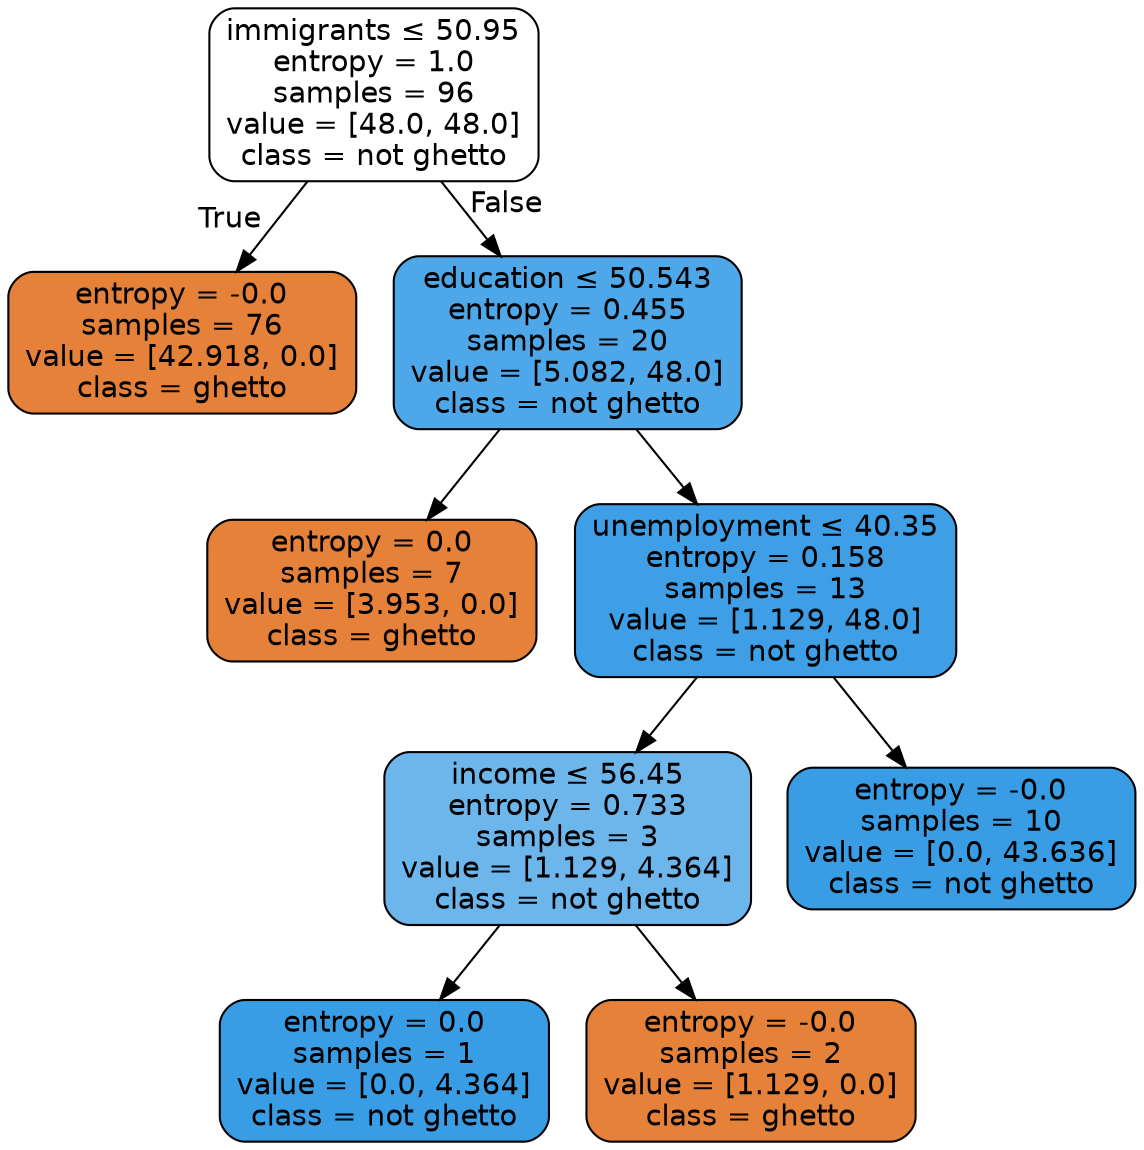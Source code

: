 digraph Tree {
node [shape=box, style="filled, rounded", color="black", fontname=helvetica] ;
edge [fontname=helvetica] ;
0 [label=<immigrants &le; 50.95<br/>entropy = 1.0<br/>samples = 96<br/>value = [48.0, 48.0]<br/>class = not ghetto>, fillcolor="#ffffff"] ;
1 [label=<entropy = -0.0<br/>samples = 76<br/>value = [42.918, 0.0]<br/>class = ghetto>, fillcolor="#e58139"] ;
0 -> 1 [labeldistance=2.5, labelangle=45, headlabel="True"] ;
2 [label=<education &le; 50.543<br/>entropy = 0.455<br/>samples = 20<br/>value = [5.082, 48.0]<br/>class = not ghetto>, fillcolor="#4ea7e8"] ;
0 -> 2 [labeldistance=2.5, labelangle=-45, headlabel="False"] ;
3 [label=<entropy = 0.0<br/>samples = 7<br/>value = [3.953, 0.0]<br/>class = ghetto>, fillcolor="#e58139"] ;
2 -> 3 ;
4 [label=<unemployment &le; 40.35<br/>entropy = 0.158<br/>samples = 13<br/>value = [1.129, 48.0]<br/>class = not ghetto>, fillcolor="#3e9fe6"] ;
2 -> 4 ;
5 [label=<income &le; 56.45<br/>entropy = 0.733<br/>samples = 3<br/>value = [1.129, 4.364]<br/>class = not ghetto>, fillcolor="#6cb6ec"] ;
4 -> 5 ;
6 [label=<entropy = 0.0<br/>samples = 1<br/>value = [0.0, 4.364]<br/>class = not ghetto>, fillcolor="#399de5"] ;
5 -> 6 ;
7 [label=<entropy = -0.0<br/>samples = 2<br/>value = [1.129, 0.0]<br/>class = ghetto>, fillcolor="#e58139"] ;
5 -> 7 ;
8 [label=<entropy = -0.0<br/>samples = 10<br/>value = [0.0, 43.636]<br/>class = not ghetto>, fillcolor="#399de5"] ;
4 -> 8 ;
}
